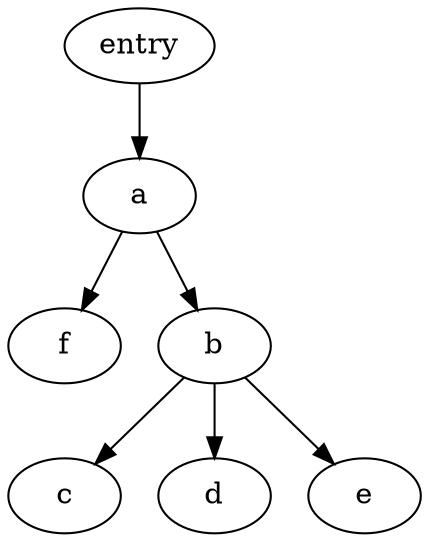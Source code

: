 digraph G {
	node0 [label="c"];
	node1 [label="f"];
	node2 [label="a"];
	node3 [label="d"];
	node4 [label="entry"];
	node5 [label="b"];
	node6 [label="e"];
	subgraph U {
		edge [dir=none];
	}
	subgraph D {
		node2 -> node5 [];
		node2 -> node1 [];
		node4 -> node2 [];
		node5 -> node0 [];
		node5 -> node6 [];
		node5 -> node3 [];
	}
}
